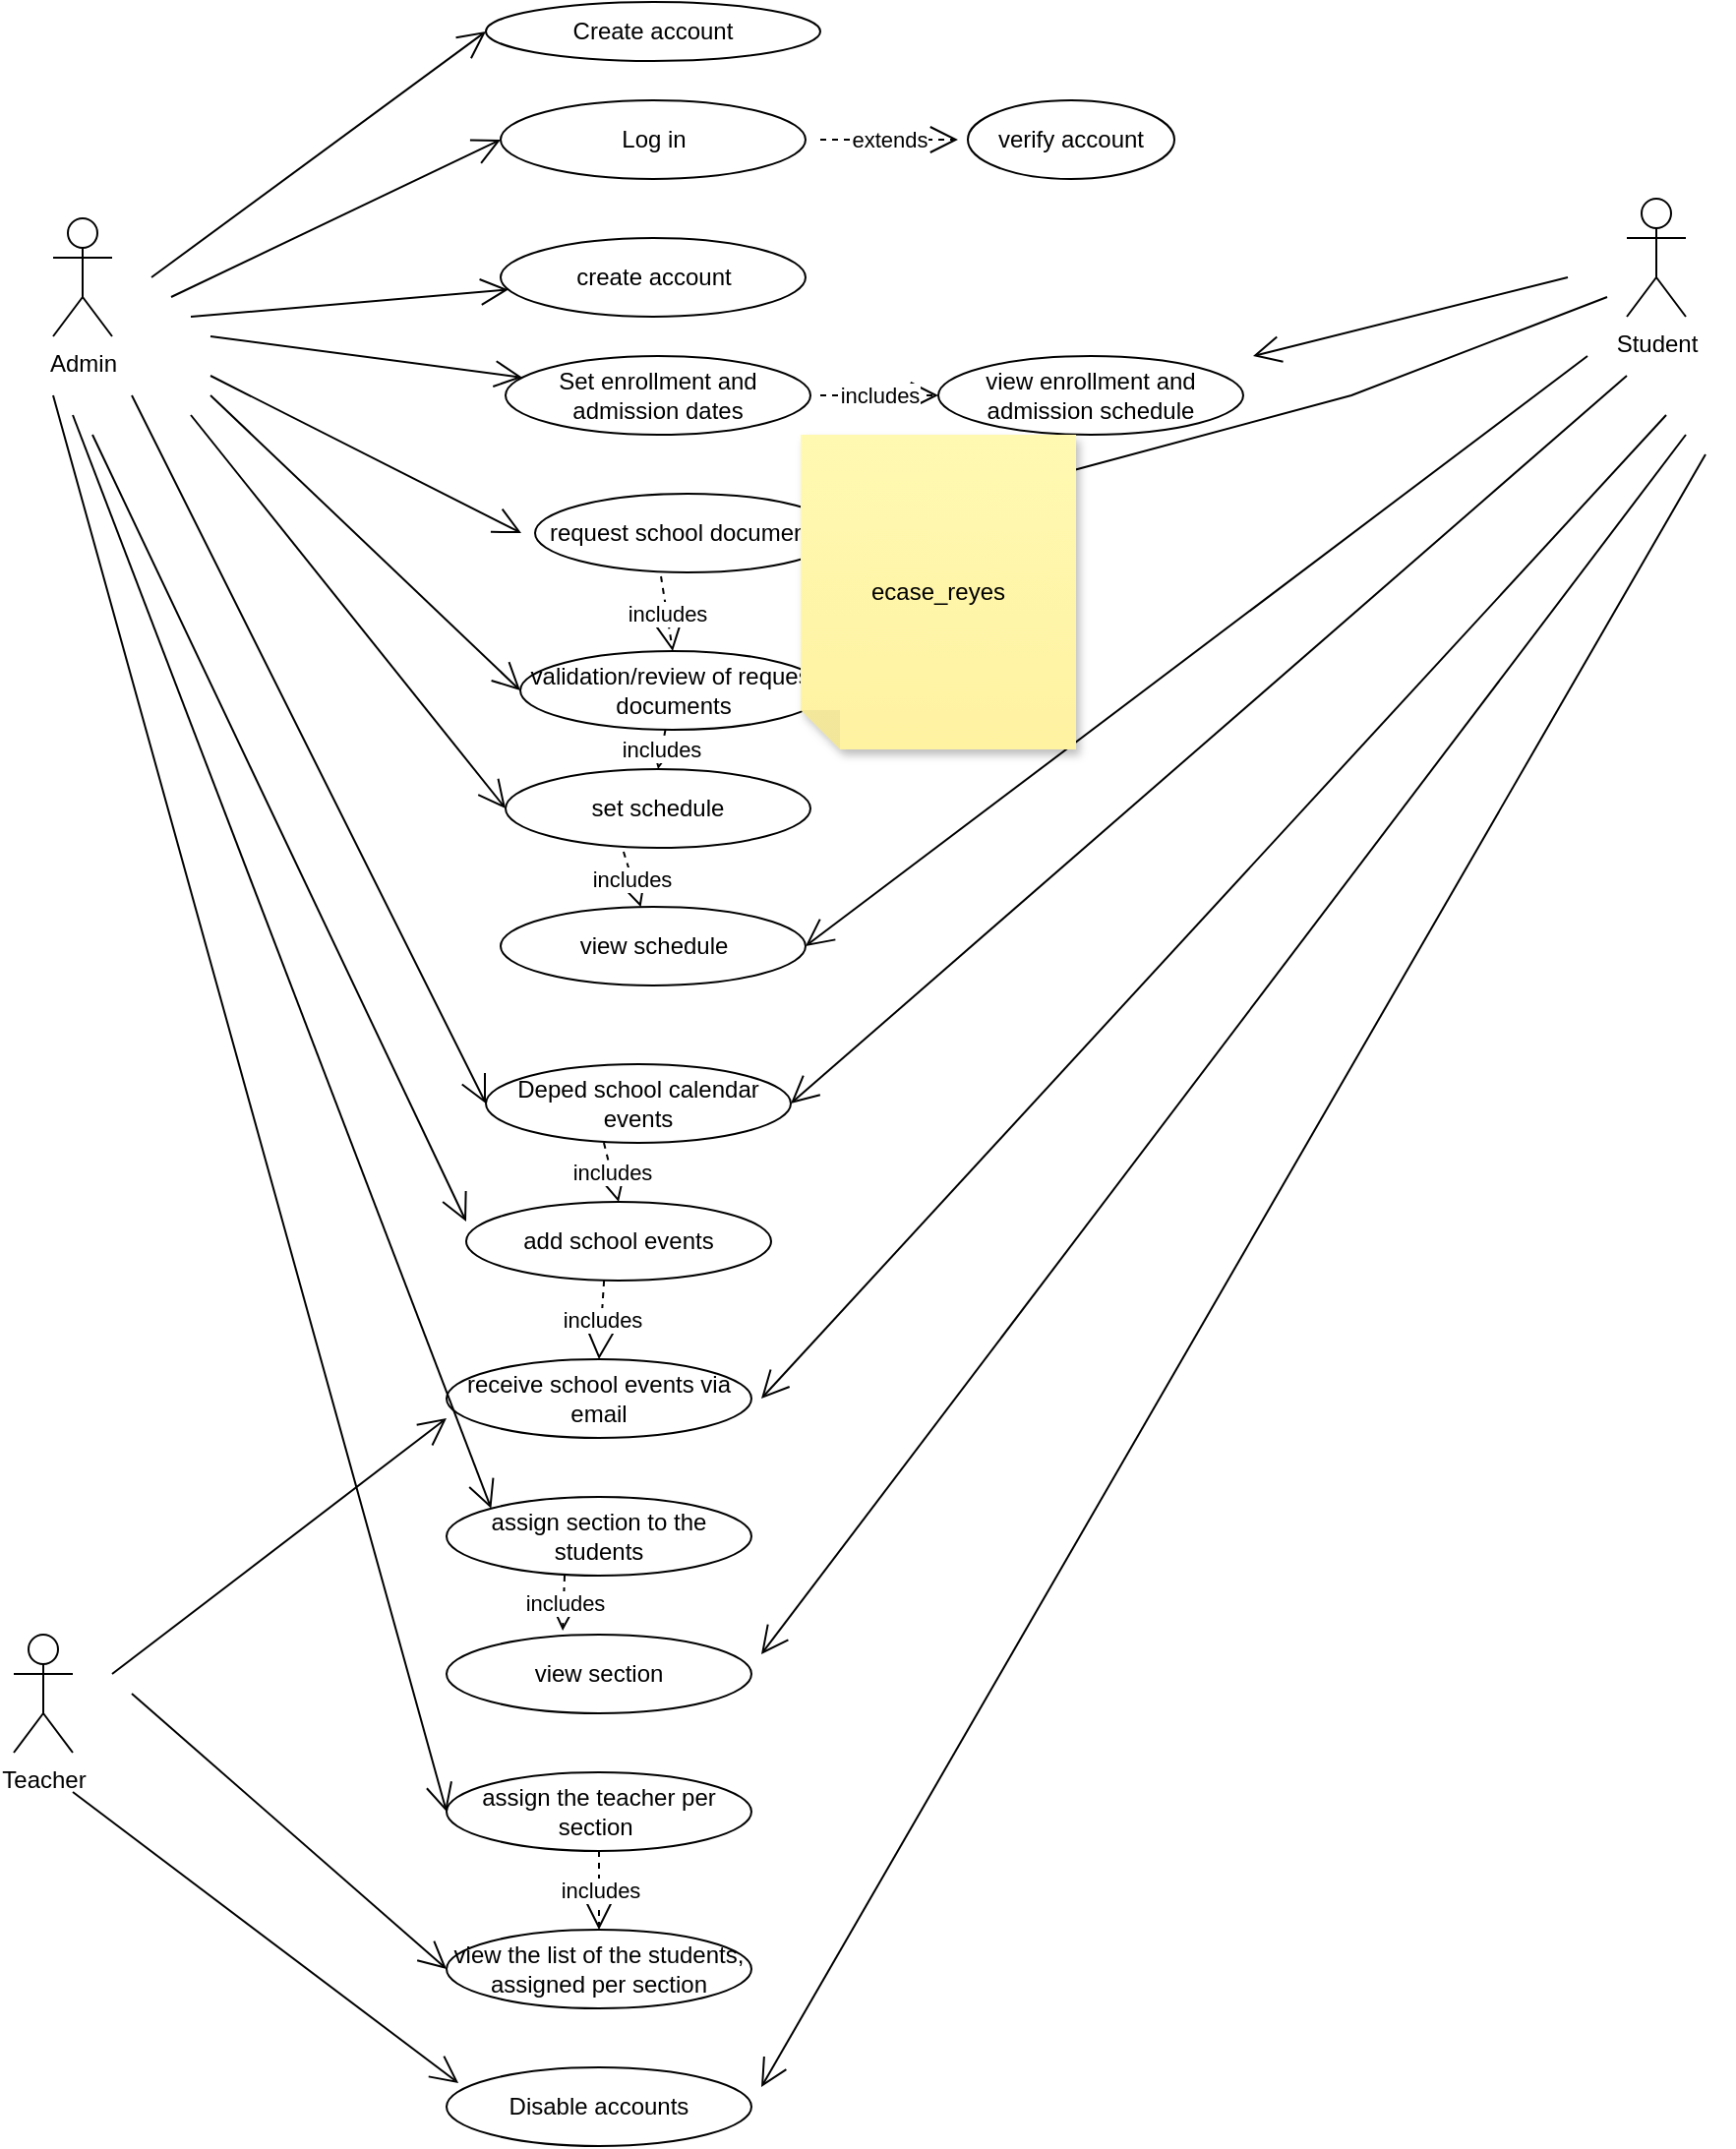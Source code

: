 <mxfile version="20.5.1" type="github">
  <diagram id="ZbTmdw-k6q-wAIDvrsB2" name="Page-1">
    <mxGraphModel dx="1690" dy="1863" grid="1" gridSize="10" guides="1" tooltips="1" connect="1" arrows="1" fold="1" page="1" pageScale="1" pageWidth="850" pageHeight="1100" math="0" shadow="0">
      <root>
        <mxCell id="0" />
        <mxCell id="1" parent="0" />
        <mxCell id="fcRQ1zOnm9zzdm4BlzEY-2" value="Create account" style="ellipse;whiteSpace=wrap;html=1;" vertex="1" parent="1">
          <mxGeometry x="280" y="380" width="170" height="30" as="geometry" />
        </mxCell>
        <mxCell id="fcRQ1zOnm9zzdm4BlzEY-24" value="verify account" style="ellipse;whiteSpace=wrap;html=1;" vertex="1" parent="1">
          <mxGeometry x="525" y="430" width="105" height="40" as="geometry" />
        </mxCell>
        <mxCell id="fcRQ1zOnm9zzdm4BlzEY-25" value="Log in" style="ellipse;whiteSpace=wrap;html=1;" vertex="1" parent="1">
          <mxGeometry x="287.5" y="430" width="155" height="40" as="geometry" />
        </mxCell>
        <mxCell id="fcRQ1zOnm9zzdm4BlzEY-28" value="Teacher" style="shape=umlActor;verticalLabelPosition=bottom;verticalAlign=top;html=1;" vertex="1" parent="1">
          <mxGeometry x="40" y="1210" width="30" height="60" as="geometry" />
        </mxCell>
        <mxCell id="fcRQ1zOnm9zzdm4BlzEY-29" value="Student" style="shape=umlActor;verticalLabelPosition=bottom;verticalAlign=top;html=1;" vertex="1" parent="1">
          <mxGeometry x="860" y="480" width="30" height="60" as="geometry" />
        </mxCell>
        <mxCell id="fcRQ1zOnm9zzdm4BlzEY-30" value="Admin" style="shape=umlActor;verticalLabelPosition=bottom;verticalAlign=top;html=1;" vertex="1" parent="1">
          <mxGeometry x="60" y="490" width="30" height="60" as="geometry" />
        </mxCell>
        <mxCell id="fcRQ1zOnm9zzdm4BlzEY-36" value="extends" style="endArrow=open;endSize=12;dashed=1;html=1;rounded=0;" edge="1" parent="1">
          <mxGeometry width="160" relative="1" as="geometry">
            <mxPoint x="450" y="450" as="sourcePoint" />
            <mxPoint x="520" y="450" as="targetPoint" />
          </mxGeometry>
        </mxCell>
        <mxCell id="fcRQ1zOnm9zzdm4BlzEY-37" value="create account" style="ellipse;whiteSpace=wrap;html=1;" vertex="1" parent="1">
          <mxGeometry x="287.5" y="500" width="155" height="40" as="geometry" />
        </mxCell>
        <mxCell id="fcRQ1zOnm9zzdm4BlzEY-38" value="Set enrollment and admission dates" style="ellipse;whiteSpace=wrap;html=1;" vertex="1" parent="1">
          <mxGeometry x="290" y="560" width="155" height="40" as="geometry" />
        </mxCell>
        <mxCell id="fcRQ1zOnm9zzdm4BlzEY-39" value="view enrollment and admission schedule" style="ellipse;whiteSpace=wrap;html=1;" vertex="1" parent="1">
          <mxGeometry x="510" y="560" width="155" height="40" as="geometry" />
        </mxCell>
        <mxCell id="fcRQ1zOnm9zzdm4BlzEY-40" value="includes" style="endArrow=open;endSize=12;dashed=1;html=1;rounded=0;" edge="1" parent="1" target="fcRQ1zOnm9zzdm4BlzEY-39">
          <mxGeometry width="160" relative="1" as="geometry">
            <mxPoint x="450" y="580" as="sourcePoint" />
            <mxPoint x="530" y="460" as="targetPoint" />
            <Array as="points">
              <mxPoint x="470" y="580" />
            </Array>
          </mxGeometry>
        </mxCell>
        <mxCell id="fcRQ1zOnm9zzdm4BlzEY-41" value="request school documents" style="ellipse;whiteSpace=wrap;html=1;" vertex="1" parent="1">
          <mxGeometry x="305" y="630" width="155" height="40" as="geometry" />
        </mxCell>
        <mxCell id="fcRQ1zOnm9zzdm4BlzEY-43" value="" style="endArrow=open;endFill=1;endSize=12;html=1;rounded=0;entryX=1;entryY=0.5;entryDx=0;entryDy=0;" edge="1" parent="1" target="fcRQ1zOnm9zzdm4BlzEY-41">
          <mxGeometry width="160" relative="1" as="geometry">
            <mxPoint x="850" y="530" as="sourcePoint" />
            <mxPoint x="750" y="730" as="targetPoint" />
            <Array as="points">
              <mxPoint x="720" y="580" />
            </Array>
          </mxGeometry>
        </mxCell>
        <mxCell id="fcRQ1zOnm9zzdm4BlzEY-44" value="validation/review of request documents" style="ellipse;whiteSpace=wrap;html=1;" vertex="1" parent="1">
          <mxGeometry x="297.5" y="710" width="155" height="40" as="geometry" />
        </mxCell>
        <mxCell id="fcRQ1zOnm9zzdm4BlzEY-45" value="set schedule" style="ellipse;whiteSpace=wrap;html=1;" vertex="1" parent="1">
          <mxGeometry x="290" y="770" width="155" height="40" as="geometry" />
        </mxCell>
        <mxCell id="fcRQ1zOnm9zzdm4BlzEY-46" value="view schedule" style="ellipse;whiteSpace=wrap;html=1;" vertex="1" parent="1">
          <mxGeometry x="287.5" y="840" width="155" height="40" as="geometry" />
        </mxCell>
        <mxCell id="fcRQ1zOnm9zzdm4BlzEY-47" value="includes" style="endArrow=open;endSize=12;dashed=1;html=1;rounded=0;entryX=0.5;entryY=0;entryDx=0;entryDy=0;exitX=0.413;exitY=1.05;exitDx=0;exitDy=0;exitPerimeter=0;" edge="1" parent="1" source="fcRQ1zOnm9zzdm4BlzEY-41" target="fcRQ1zOnm9zzdm4BlzEY-44">
          <mxGeometry width="160" relative="1" as="geometry">
            <mxPoint x="370" y="750" as="sourcePoint" />
            <mxPoint x="620" y="740" as="targetPoint" />
          </mxGeometry>
        </mxCell>
        <mxCell id="fcRQ1zOnm9zzdm4BlzEY-48" value="includes" style="endArrow=block;dashed=1;endFill=0;endSize=12;html=1;rounded=0;entryX=0.5;entryY=0;entryDx=0;entryDy=0;" edge="1" parent="1" source="fcRQ1zOnm9zzdm4BlzEY-44" target="fcRQ1zOnm9zzdm4BlzEY-45">
          <mxGeometry width="160" relative="1" as="geometry">
            <mxPoint x="560" y="710" as="sourcePoint" />
            <mxPoint x="290" y="740" as="targetPoint" />
          </mxGeometry>
        </mxCell>
        <mxCell id="fcRQ1zOnm9zzdm4BlzEY-49" value="includes" style="endArrow=block;dashed=1;endFill=0;endSize=12;html=1;rounded=0;exitX=0.387;exitY=1.05;exitDx=0;exitDy=0;exitPerimeter=0;" edge="1" parent="1" source="fcRQ1zOnm9zzdm4BlzEY-45" target="fcRQ1zOnm9zzdm4BlzEY-46">
          <mxGeometry width="160" relative="1" as="geometry">
            <mxPoint x="170" y="639.5" as="sourcePoint" />
            <mxPoint x="300" y="640" as="targetPoint" />
            <Array as="points" />
          </mxGeometry>
        </mxCell>
        <mxCell id="fcRQ1zOnm9zzdm4BlzEY-50" value="" style="endArrow=open;endFill=1;endSize=12;html=1;rounded=0;entryX=0;entryY=0.5;entryDx=0;entryDy=0;" edge="1" parent="1" target="fcRQ1zOnm9zzdm4BlzEY-2">
          <mxGeometry width="160" relative="1" as="geometry">
            <mxPoint x="110" y="520" as="sourcePoint" />
            <mxPoint x="270" y="520" as="targetPoint" />
          </mxGeometry>
        </mxCell>
        <mxCell id="fcRQ1zOnm9zzdm4BlzEY-51" value="" style="endArrow=open;endFill=1;endSize=12;html=1;rounded=0;entryX=0;entryY=0.5;entryDx=0;entryDy=0;" edge="1" parent="1" target="fcRQ1zOnm9zzdm4BlzEY-25">
          <mxGeometry width="160" relative="1" as="geometry">
            <mxPoint x="120" y="530" as="sourcePoint" />
            <mxPoint x="290" y="405" as="targetPoint" />
          </mxGeometry>
        </mxCell>
        <mxCell id="fcRQ1zOnm9zzdm4BlzEY-52" value="" style="endArrow=open;endFill=1;endSize=12;html=1;rounded=0;" edge="1" parent="1" target="fcRQ1zOnm9zzdm4BlzEY-37">
          <mxGeometry width="160" relative="1" as="geometry">
            <mxPoint x="130" y="540" as="sourcePoint" />
            <mxPoint x="297.5" y="460" as="targetPoint" />
          </mxGeometry>
        </mxCell>
        <mxCell id="fcRQ1zOnm9zzdm4BlzEY-53" value="" style="endArrow=open;endFill=1;endSize=12;html=1;rounded=0;" edge="1" parent="1" target="fcRQ1zOnm9zzdm4BlzEY-38">
          <mxGeometry width="160" relative="1" as="geometry">
            <mxPoint x="140" y="550" as="sourcePoint" />
            <mxPoint x="301.399" y="536.264" as="targetPoint" />
          </mxGeometry>
        </mxCell>
        <mxCell id="fcRQ1zOnm9zzdm4BlzEY-54" value="" style="endArrow=open;endFill=1;endSize=12;html=1;rounded=0;" edge="1" parent="1">
          <mxGeometry width="160" relative="1" as="geometry">
            <mxPoint x="140" y="570" as="sourcePoint" />
            <mxPoint x="298" y="650" as="targetPoint" />
          </mxGeometry>
        </mxCell>
        <mxCell id="fcRQ1zOnm9zzdm4BlzEY-55" value="" style="endArrow=open;endFill=1;endSize=12;html=1;rounded=0;entryX=0;entryY=0.5;entryDx=0;entryDy=0;" edge="1" parent="1" target="fcRQ1zOnm9zzdm4BlzEY-44">
          <mxGeometry width="160" relative="1" as="geometry">
            <mxPoint x="140" y="580" as="sourcePoint" />
            <mxPoint x="297.5" y="740" as="targetPoint" />
          </mxGeometry>
        </mxCell>
        <mxCell id="fcRQ1zOnm9zzdm4BlzEY-56" value="" style="endArrow=open;endFill=1;endSize=12;html=1;rounded=0;entryX=0;entryY=0.5;entryDx=0;entryDy=0;" edge="1" parent="1" target="fcRQ1zOnm9zzdm4BlzEY-45">
          <mxGeometry width="160" relative="1" as="geometry">
            <mxPoint x="130" y="590" as="sourcePoint" />
            <mxPoint x="280" y="780" as="targetPoint" />
          </mxGeometry>
        </mxCell>
        <mxCell id="fcRQ1zOnm9zzdm4BlzEY-58" value="" style="endArrow=open;endFill=1;endSize=12;html=1;rounded=0;" edge="1" parent="1">
          <mxGeometry width="160" relative="1" as="geometry">
            <mxPoint x="830" y="520" as="sourcePoint" />
            <mxPoint x="670" y="560" as="targetPoint" />
          </mxGeometry>
        </mxCell>
        <mxCell id="fcRQ1zOnm9zzdm4BlzEY-59" value="" style="endArrow=open;endFill=1;endSize=12;html=1;rounded=0;entryX=1;entryY=0.5;entryDx=0;entryDy=0;" edge="1" parent="1" target="fcRQ1zOnm9zzdm4BlzEY-46">
          <mxGeometry width="160" relative="1" as="geometry">
            <mxPoint x="840.0" y="560" as="sourcePoint" />
            <mxPoint x="680.0" y="600" as="targetPoint" />
          </mxGeometry>
        </mxCell>
        <mxCell id="fcRQ1zOnm9zzdm4BlzEY-60" value="Deped school calendar events" style="ellipse;whiteSpace=wrap;html=1;" vertex="1" parent="1">
          <mxGeometry x="280" y="920" width="155" height="40" as="geometry" />
        </mxCell>
        <mxCell id="fcRQ1zOnm9zzdm4BlzEY-61" value="add school events" style="ellipse;whiteSpace=wrap;html=1;" vertex="1" parent="1">
          <mxGeometry x="270" y="990" width="155" height="40" as="geometry" />
        </mxCell>
        <mxCell id="fcRQ1zOnm9zzdm4BlzEY-62" value="receive school events via email" style="ellipse;whiteSpace=wrap;html=1;" vertex="1" parent="1">
          <mxGeometry x="260" y="1070" width="155" height="40" as="geometry" />
        </mxCell>
        <mxCell id="fcRQ1zOnm9zzdm4BlzEY-63" value="assign section to the students" style="ellipse;whiteSpace=wrap;html=1;" vertex="1" parent="1">
          <mxGeometry x="260" y="1140" width="155" height="40" as="geometry" />
        </mxCell>
        <mxCell id="fcRQ1zOnm9zzdm4BlzEY-65" value="view the list of the students, assigned per section" style="ellipse;whiteSpace=wrap;html=1;" vertex="1" parent="1">
          <mxGeometry x="260" y="1360" width="155" height="40" as="geometry" />
        </mxCell>
        <mxCell id="fcRQ1zOnm9zzdm4BlzEY-67" value="includes" style="endArrow=block;dashed=1;endFill=0;endSize=12;html=1;rounded=0;entryX=0.5;entryY=0;entryDx=0;entryDy=0;exitX=0.387;exitY=1;exitDx=0;exitDy=0;exitPerimeter=0;" edge="1" parent="1" source="fcRQ1zOnm9zzdm4BlzEY-60" target="fcRQ1zOnm9zzdm4BlzEY-61">
          <mxGeometry width="160" relative="1" as="geometry">
            <mxPoint x="348" y="970" as="sourcePoint" />
            <mxPoint x="510" y="950" as="targetPoint" />
          </mxGeometry>
        </mxCell>
        <mxCell id="fcRQ1zOnm9zzdm4BlzEY-68" value="includes" style="endArrow=block;dashed=1;endFill=0;endSize=12;html=1;rounded=0;entryX=0.5;entryY=0;entryDx=0;entryDy=0;exitX=0.452;exitY=1;exitDx=0;exitDy=0;exitPerimeter=0;" edge="1" parent="1" source="fcRQ1zOnm9zzdm4BlzEY-61" target="fcRQ1zOnm9zzdm4BlzEY-62">
          <mxGeometry width="160" relative="1" as="geometry">
            <mxPoint x="330" y="1020" as="sourcePoint" />
            <mxPoint x="490" y="1020" as="targetPoint" />
          </mxGeometry>
        </mxCell>
        <mxCell id="fcRQ1zOnm9zzdm4BlzEY-69" value="Disable accounts" style="ellipse;whiteSpace=wrap;html=1;" vertex="1" parent="1">
          <mxGeometry x="260" y="1430" width="155" height="40" as="geometry" />
        </mxCell>
        <mxCell id="fcRQ1zOnm9zzdm4BlzEY-70" value="" style="endArrow=open;endFill=1;endSize=12;html=1;rounded=0;entryX=0;entryY=0.5;entryDx=0;entryDy=0;" edge="1" parent="1">
          <mxGeometry width="160" relative="1" as="geometry">
            <mxPoint x="100" y="580" as="sourcePoint" />
            <mxPoint x="280" y="940.0" as="targetPoint" />
          </mxGeometry>
        </mxCell>
        <mxCell id="fcRQ1zOnm9zzdm4BlzEY-71" value="" style="endArrow=open;endFill=1;endSize=12;html=1;rounded=0;entryX=0;entryY=0.75;entryDx=0;entryDy=0;entryPerimeter=0;" edge="1" parent="1" target="fcRQ1zOnm9zzdm4BlzEY-62">
          <mxGeometry width="160" relative="1" as="geometry">
            <mxPoint x="90" y="1230" as="sourcePoint" />
            <mxPoint x="250" y="1090" as="targetPoint" />
          </mxGeometry>
        </mxCell>
        <mxCell id="fcRQ1zOnm9zzdm4BlzEY-73" value="" style="endArrow=open;endFill=1;endSize=12;html=1;rounded=0;entryX=1;entryY=0.5;entryDx=0;entryDy=0;" edge="1" parent="1">
          <mxGeometry width="160" relative="1" as="geometry">
            <mxPoint x="860" y="570" as="sourcePoint" />
            <mxPoint x="435" y="940" as="targetPoint" />
          </mxGeometry>
        </mxCell>
        <mxCell id="fcRQ1zOnm9zzdm4BlzEY-74" value="" style="endArrow=open;endFill=1;endSize=12;html=1;rounded=0;" edge="1" parent="1">
          <mxGeometry width="160" relative="1" as="geometry">
            <mxPoint x="880" y="590" as="sourcePoint" />
            <mxPoint x="420" y="1090" as="targetPoint" />
          </mxGeometry>
        </mxCell>
        <mxCell id="fcRQ1zOnm9zzdm4BlzEY-75" value="" style="endArrow=open;endFill=1;endSize=12;html=1;rounded=0;" edge="1" parent="1">
          <mxGeometry width="160" relative="1" as="geometry">
            <mxPoint x="80" y="600" as="sourcePoint" />
            <mxPoint x="270" y="1000" as="targetPoint" />
          </mxGeometry>
        </mxCell>
        <mxCell id="fcRQ1zOnm9zzdm4BlzEY-76" value="" style="endArrow=open;endFill=1;endSize=12;html=1;rounded=0;entryX=0;entryY=0;entryDx=0;entryDy=0;" edge="1" parent="1" target="fcRQ1zOnm9zzdm4BlzEY-63">
          <mxGeometry width="160" relative="1" as="geometry">
            <mxPoint x="70" y="590" as="sourcePoint" />
            <mxPoint x="250" y="1170" as="targetPoint" />
          </mxGeometry>
        </mxCell>
        <mxCell id="fcRQ1zOnm9zzdm4BlzEY-80" value="" style="endArrow=open;endFill=1;endSize=12;html=1;rounded=0;entryX=0;entryY=0.5;entryDx=0;entryDy=0;" edge="1" parent="1" target="fcRQ1zOnm9zzdm4BlzEY-65">
          <mxGeometry width="160" relative="1" as="geometry">
            <mxPoint x="100" y="1240" as="sourcePoint" />
            <mxPoint x="270" y="1110" as="targetPoint" />
          </mxGeometry>
        </mxCell>
        <mxCell id="fcRQ1zOnm9zzdm4BlzEY-81" value="assign the teacher per section&amp;nbsp;" style="ellipse;whiteSpace=wrap;html=1;" vertex="1" parent="1">
          <mxGeometry x="260" y="1280" width="155" height="40" as="geometry" />
        </mxCell>
        <mxCell id="fcRQ1zOnm9zzdm4BlzEY-82" value="view section" style="ellipse;whiteSpace=wrap;html=1;" vertex="1" parent="1">
          <mxGeometry x="260" y="1210" width="155" height="40" as="geometry" />
        </mxCell>
        <mxCell id="fcRQ1zOnm9zzdm4BlzEY-83" value="includes" style="endArrow=open;endSize=12;dashed=1;html=1;rounded=0;entryX=0.381;entryY=-0.05;entryDx=0;entryDy=0;entryPerimeter=0;" edge="1" parent="1" target="fcRQ1zOnm9zzdm4BlzEY-82">
          <mxGeometry width="160" relative="1" as="geometry">
            <mxPoint x="320" y="1180" as="sourcePoint" />
            <mxPoint x="480" y="1180" as="targetPoint" />
          </mxGeometry>
        </mxCell>
        <mxCell id="fcRQ1zOnm9zzdm4BlzEY-84" value="includes" style="endArrow=open;endSize=12;dashed=1;html=1;rounded=0;exitX=0.5;exitY=1;exitDx=0;exitDy=0;" edge="1" parent="1" source="fcRQ1zOnm9zzdm4BlzEY-81" target="fcRQ1zOnm9zzdm4BlzEY-65">
          <mxGeometry width="160" relative="1" as="geometry">
            <mxPoint x="270" y="1220" as="sourcePoint" />
            <mxPoint x="430" y="1220" as="targetPoint" />
          </mxGeometry>
        </mxCell>
        <mxCell id="fcRQ1zOnm9zzdm4BlzEY-85" value="" style="endArrow=open;endFill=1;endSize=12;html=1;rounded=0;entryX=0.039;entryY=0.2;entryDx=0;entryDy=0;entryPerimeter=0;" edge="1" parent="1" target="fcRQ1zOnm9zzdm4BlzEY-69">
          <mxGeometry width="160" relative="1" as="geometry">
            <mxPoint x="70" y="1290" as="sourcePoint" />
            <mxPoint x="276.474" y="1411.673" as="targetPoint" />
          </mxGeometry>
        </mxCell>
        <mxCell id="fcRQ1zOnm9zzdm4BlzEY-86" value="" style="endArrow=open;endFill=1;endSize=12;html=1;rounded=0;entryX=0;entryY=0.5;entryDx=0;entryDy=0;" edge="1" parent="1" target="fcRQ1zOnm9zzdm4BlzEY-81">
          <mxGeometry width="160" relative="1" as="geometry">
            <mxPoint x="60" y="580" as="sourcePoint" />
            <mxPoint x="292.877" y="1155.812" as="targetPoint" />
          </mxGeometry>
        </mxCell>
        <mxCell id="fcRQ1zOnm9zzdm4BlzEY-87" value="" style="endArrow=open;endFill=1;endSize=12;html=1;rounded=0;" edge="1" parent="1">
          <mxGeometry width="160" relative="1" as="geometry">
            <mxPoint x="890" y="600" as="sourcePoint" />
            <mxPoint x="420" y="1220" as="targetPoint" />
          </mxGeometry>
        </mxCell>
        <mxCell id="fcRQ1zOnm9zzdm4BlzEY-88" value="" style="endArrow=open;endFill=1;endSize=12;html=1;rounded=0;" edge="1" parent="1">
          <mxGeometry width="160" relative="1" as="geometry">
            <mxPoint x="900" y="610" as="sourcePoint" />
            <mxPoint x="420" y="1440" as="targetPoint" />
          </mxGeometry>
        </mxCell>
        <mxCell id="fcRQ1zOnm9zzdm4BlzEY-89" value="ecase_reyes" style="shape=note;whiteSpace=wrap;html=1;backgroundOutline=1;fontColor=#000000;darkOpacity=0.05;fillColor=#FFF9B2;strokeColor=none;fillStyle=solid;direction=west;gradientDirection=north;gradientColor=#FFF2A1;shadow=1;size=20;pointerEvents=1;" vertex="1" parent="1">
          <mxGeometry x="440" y="600" width="140" height="160" as="geometry" />
        </mxCell>
      </root>
    </mxGraphModel>
  </diagram>
</mxfile>
